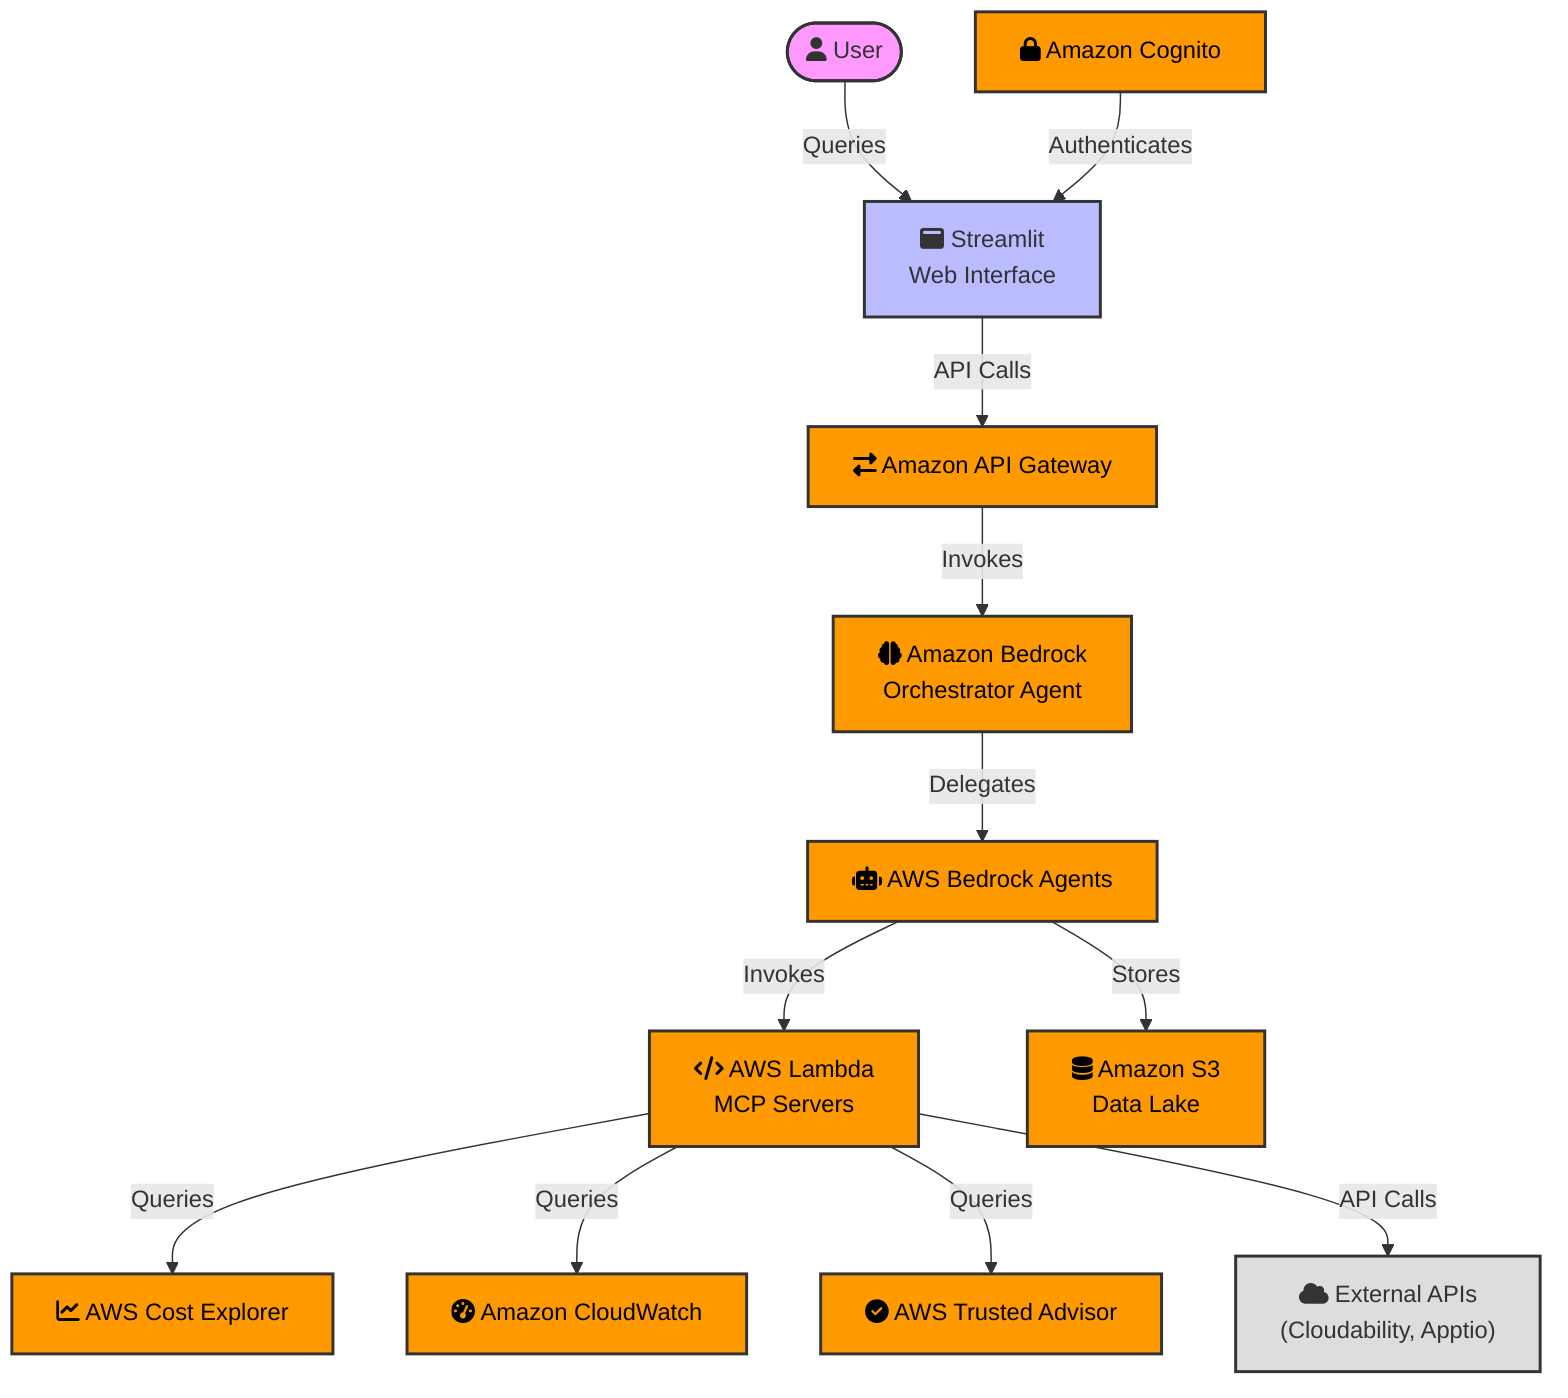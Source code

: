 flowchart TD
    %% Define the main components with AWS icons
    User([fa:fa-user User]) --> |"Queries"| WebApp["fa:fa-window-maximize Streamlit\nWeb Interface"]
    WebApp --> |"API Calls"| APIGateway["fa:fa-exchange-alt Amazon API Gateway"]
    APIGateway --> |"Invokes"| BedrockOrchestrator["fa:fa-brain Amazon Bedrock\nOrchestrator Agent"]
    
    %% Define the AWS Bedrock Agents
    BedrockOrchestrator --> |"Delegates"| BedrockAgents["fa:fa-robot AWS Bedrock Agents"]
    
    %% Define the Lambda functions for MCP servers
    BedrockAgents --> |"Invokes"| MCPLambdas["fa:fa-code AWS Lambda\nMCP Servers"]
    
    %% Define the data sources
    MCPLambdas --> |"Queries"| CostExplorer["fa:fa-chart-line AWS Cost Explorer"]
    MCPLambdas --> |"Queries"| CloudWatch["fa:fa-tachometer-alt Amazon CloudWatch"]
    MCPLambdas --> |"Queries"| TrustedAdvisor["fa:fa-check-circle AWS Trusted Advisor"]
    MCPLambdas --> |"API Calls"| ExternalAPIs["fa:fa-cloud External APIs\n(Cloudability, Apptio)"]
    
    %% Define the data storage
    BedrockAgents --> |"Stores"| S3["fa:fa-database Amazon S3\nData Lake"]
    
    %% Define the authentication
    Cognito["fa:fa-lock Amazon Cognito"] --> |"Authenticates"| WebApp
    
    %% Styling
    classDef user fill:#f9f,stroke:#333,stroke-width:2px
    classDef webapp fill:#bbf,stroke:#333,stroke-width:2px
    classDef aws fill:#FF9900,stroke:#333,stroke-width:2px,color:#000
    classDef external fill:#ddd,stroke:#333,stroke-width:2px
    
    class User user
    class WebApp webapp
    class APIGateway,BedrockOrchestrator,BedrockAgents,MCPLambdas,CostExplorer,CloudWatch,TrustedAdvisor,S3,Cognito aws
    class ExternalAPIs external